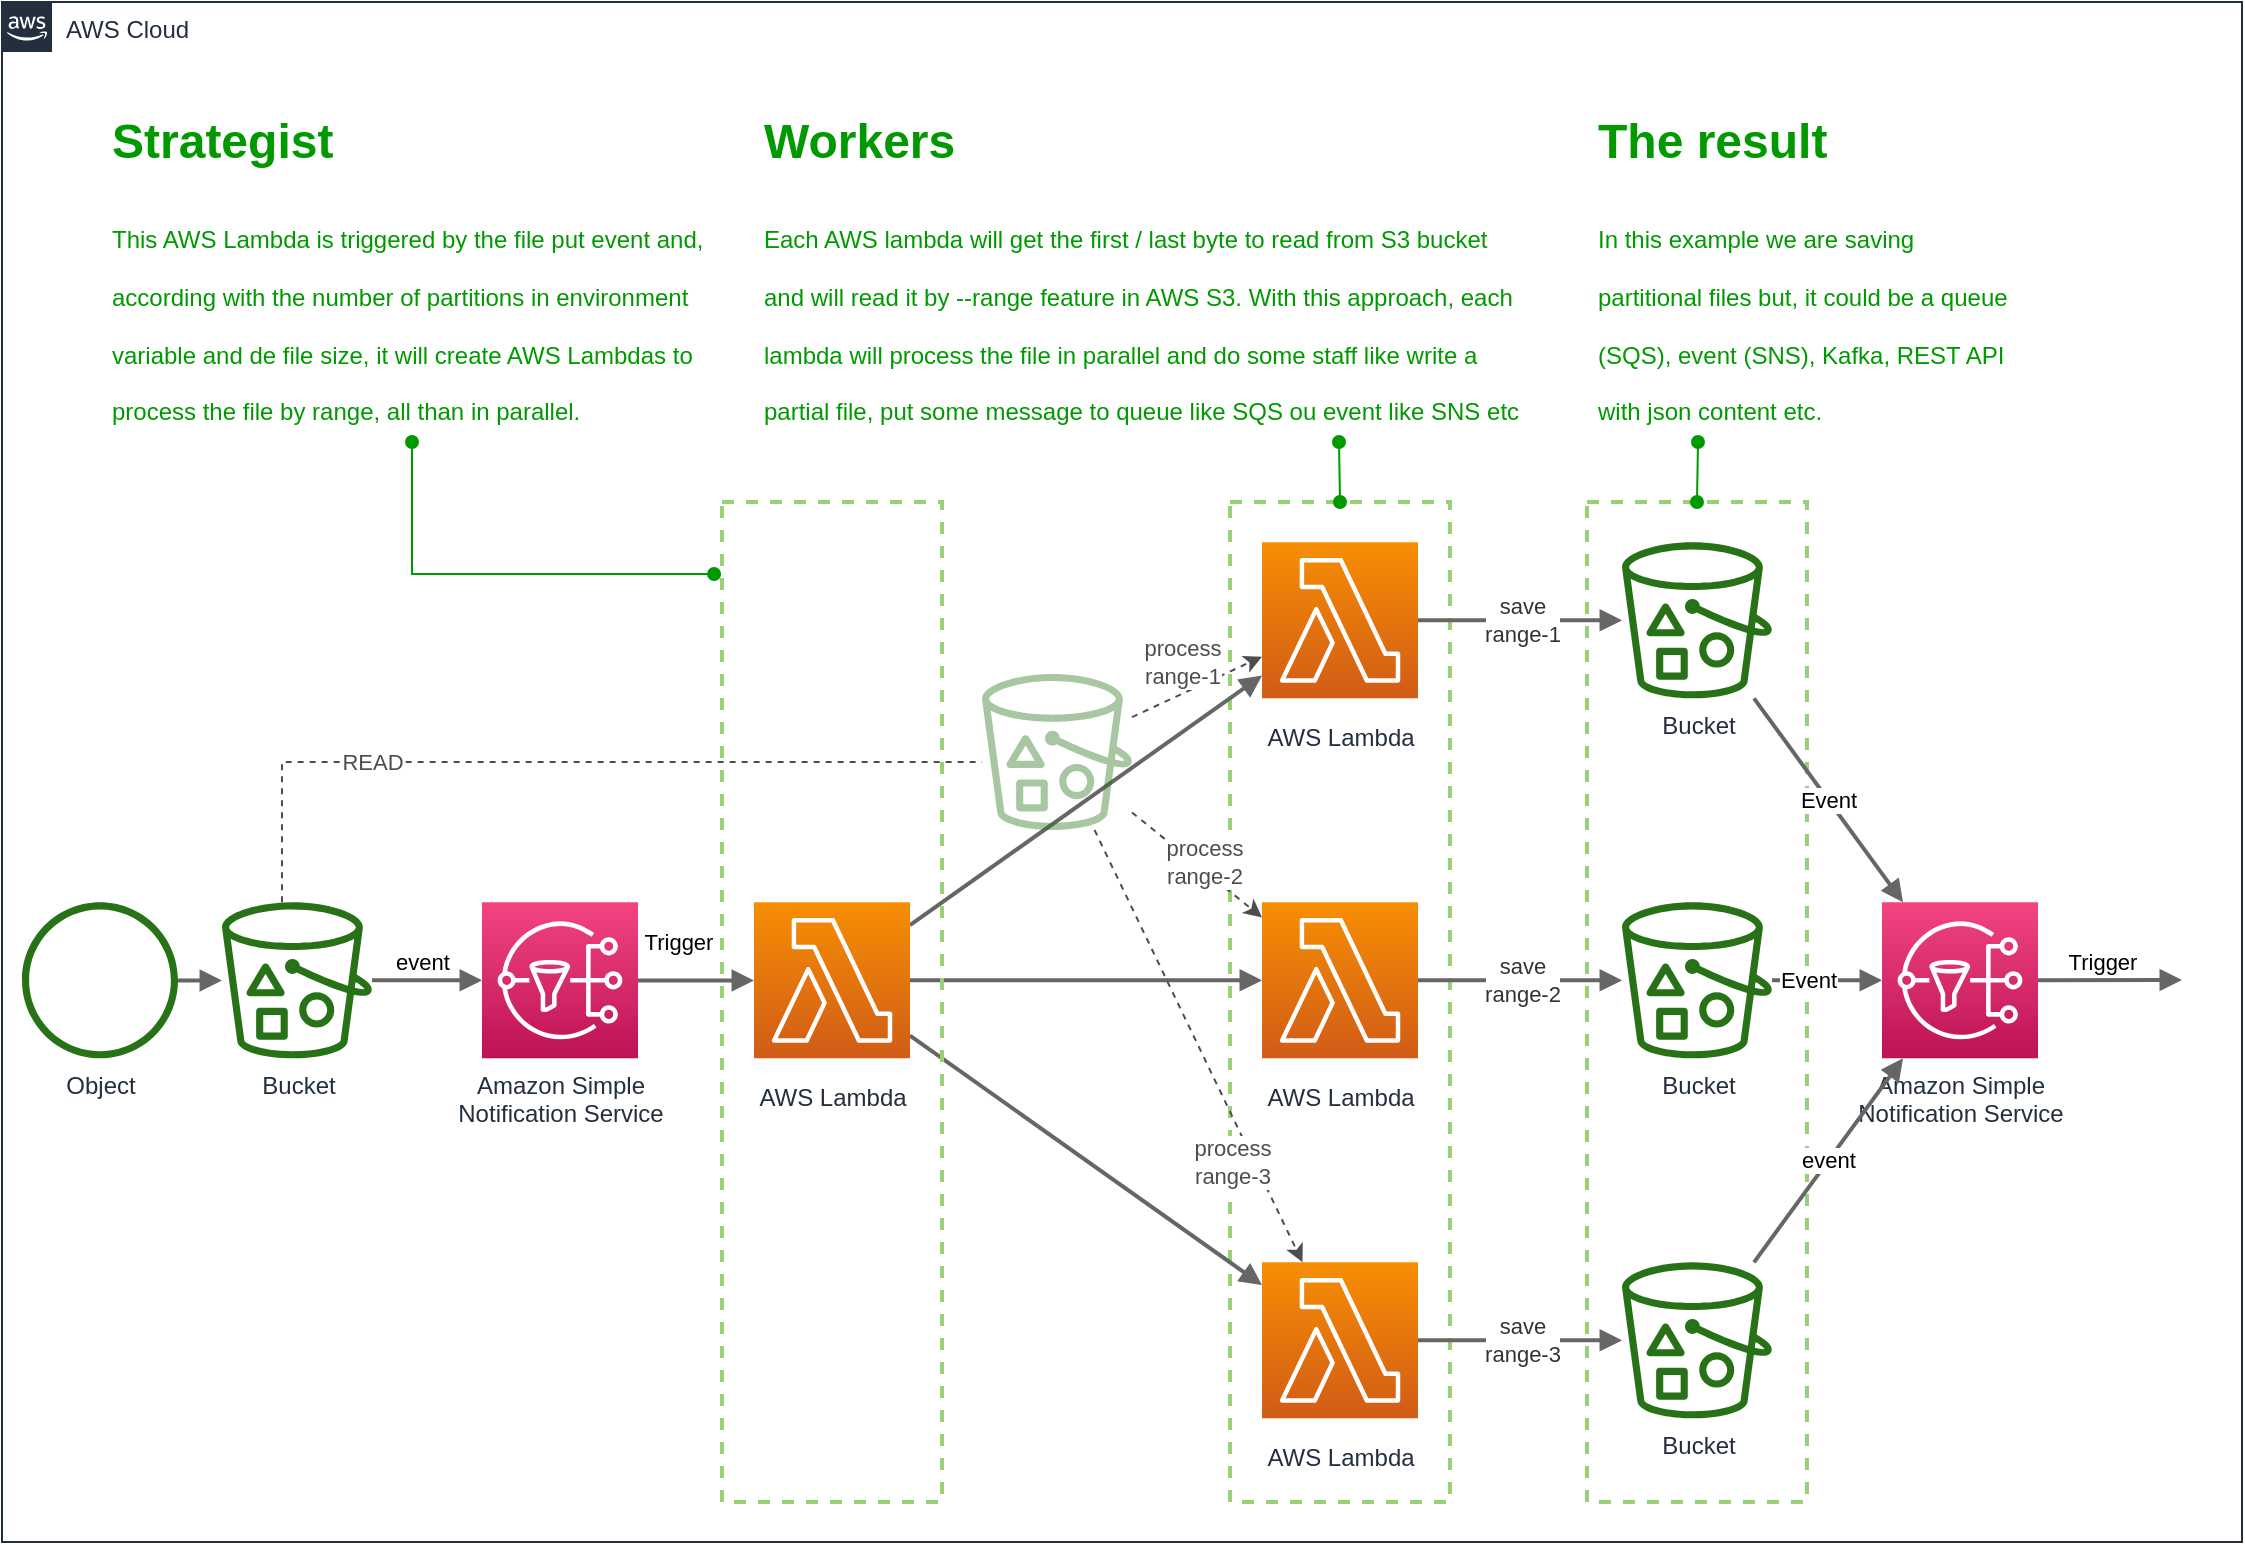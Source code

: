 <mxfile version="15.8.7" type="device"><diagram id="Ht1M8jgEwFfnCIfOTk4-" name="Page-1"><mxGraphModel dx="1102" dy="865" grid="1" gridSize="10" guides="1" tooltips="1" connect="1" arrows="1" fold="1" page="1" pageScale="1" pageWidth="1169" pageHeight="827" math="0" shadow="0"><root><mxCell id="0"/><mxCell id="1" parent="0"/><mxCell id="UEzPUAAOIrF-is8g5C7q-74" value="AWS Cloud" style="points=[[0,0],[0.25,0],[0.5,0],[0.75,0],[1,0],[1,0.25],[1,0.5],[1,0.75],[1,1],[0.75,1],[0.5,1],[0.25,1],[0,1],[0,0.75],[0,0.5],[0,0.25]];outlineConnect=0;gradientColor=none;html=1;whiteSpace=wrap;fontSize=12;fontStyle=0;shape=mxgraph.aws4.group;grIcon=mxgraph.aws4.group_aws_cloud_alt;strokeColor=#232F3E;fillColor=none;verticalAlign=top;align=left;spacingLeft=30;fontColor=#232F3E;dashed=0;labelBackgroundColor=#ffffff;" parent="1" vertex="1"><mxGeometry x="20" y="30" width="1120" height="770" as="geometry"/></mxCell><mxCell id="en8uSb_sEyr0mcfQmoa1-2" value="" style="rounded=0;whiteSpace=wrap;html=1;fillColor=none;dashed=1;strokeColor=#97D077;strokeWidth=2;" parent="1" vertex="1"><mxGeometry x="634" y="280" width="110" height="500" as="geometry"/></mxCell><mxCell id="NYjsUrgQKSD0MF6vpM-d-19" style="edgeStyle=orthogonalEdgeStyle;rounded=0;orthogonalLoop=1;jettySize=auto;html=1;startArrow=none;startFill=0;endArrow=block;endFill=1;strokeWidth=2;strokeColor=#666666;" parent="1" source="UEzPUAAOIrF-is8g5C7q-76" target="UEzPUAAOIrF-is8g5C7q-77" edge="1"><mxGeometry relative="1" as="geometry"/></mxCell><mxCell id="UEzPUAAOIrF-is8g5C7q-76" value="Object" style="outlineConnect=0;fontColor=#232F3E;gradientColor=none;fillColor=#277116;strokeColor=none;dashed=0;verticalLabelPosition=bottom;verticalAlign=top;align=center;html=1;fontSize=12;fontStyle=0;aspect=fixed;pointerEvents=1;shape=mxgraph.aws4.object;labelBackgroundColor=#ffffff;" parent="1" vertex="1"><mxGeometry x="30" y="480.17" width="78" height="78" as="geometry"/></mxCell><mxCell id="NYjsUrgQKSD0MF6vpM-d-1" value="event" style="edgeStyle=orthogonalEdgeStyle;rounded=0;orthogonalLoop=1;jettySize=auto;html=1;strokeWidth=2;strokeColor=#666666;endArrow=block;endFill=1;" parent="1" edge="1"><mxGeometry x="-0.091" y="9" relative="1" as="geometry"><mxPoint x="204.992" y="519.17" as="sourcePoint"/><mxPoint x="260" y="519.17" as="targetPoint"/><mxPoint as="offset"/></mxGeometry></mxCell><mxCell id="NYjsUrgQKSD0MF6vpM-d-29" style="edgeStyle=orthogonalEdgeStyle;rounded=0;orthogonalLoop=1;jettySize=auto;html=1;fontColor=#A680B8;startArrow=none;startFill=0;endArrow=none;endFill=0;strokeColor=#4D4D4D;dashed=1;" parent="1" source="UEzPUAAOIrF-is8g5C7q-77" target="NYjsUrgQKSD0MF6vpM-d-24" edge="1"><mxGeometry relative="1" as="geometry"><Array as="points"><mxPoint x="160" y="410"/></Array></mxGeometry></mxCell><mxCell id="HAsbibajExmN_mZjJX_h-1" value="READ" style="edgeLabel;html=1;align=center;verticalAlign=middle;resizable=0;points=[];fontColor=#4D4D4D;" parent="NYjsUrgQKSD0MF6vpM-d-29" vertex="1" connectable="0"><mxGeometry x="0.024" y="-3" relative="1" as="geometry"><mxPoint x="-100" y="-3" as="offset"/></mxGeometry></mxCell><mxCell id="UEzPUAAOIrF-is8g5C7q-77" value="Bucket" style="outlineConnect=0;fontColor=#232F3E;gradientColor=none;fillColor=#277116;strokeColor=none;dashed=0;verticalLabelPosition=bottom;verticalAlign=top;align=center;html=1;fontSize=12;fontStyle=0;aspect=fixed;pointerEvents=1;shape=mxgraph.aws4.bucket_with_objects;labelBackgroundColor=#ffffff;" parent="1" vertex="1"><mxGeometry x="130" y="480.17" width="75" height="78" as="geometry"/></mxCell><mxCell id="NYjsUrgQKSD0MF6vpM-d-2" style="edgeStyle=orthogonalEdgeStyle;rounded=0;orthogonalLoop=1;jettySize=auto;html=1;strokeWidth=2;strokeColor=#666666;endArrow=block;endFill=1;" parent="1" source="UEzPUAAOIrF-is8g5C7q-81" target="UEzPUAAOIrF-is8g5C7q-85" edge="1"><mxGeometry relative="1" as="geometry"><Array as="points"><mxPoint x="369" y="519.17"/></Array></mxGeometry></mxCell><mxCell id="NYjsUrgQKSD0MF6vpM-d-3" value="Trigger" style="edgeLabel;html=1;align=center;verticalAlign=middle;resizable=0;points=[];" parent="NYjsUrgQKSD0MF6vpM-d-2" vertex="1" connectable="0"><mxGeometry x="0.074" y="1" relative="1" as="geometry"><mxPoint x="-11" y="-18" as="offset"/></mxGeometry></mxCell><mxCell id="UEzPUAAOIrF-is8g5C7q-81" value="Amazon Simple&lt;br&gt;Notification Service&lt;br&gt;" style="outlineConnect=0;fontColor=#232F3E;gradientColor=#F34482;gradientDirection=north;fillColor=#BC1356;strokeColor=#ffffff;dashed=0;verticalLabelPosition=bottom;verticalAlign=top;align=center;html=1;fontSize=12;fontStyle=0;aspect=fixed;shape=mxgraph.aws4.resourceIcon;resIcon=mxgraph.aws4.sns;labelBackgroundColor=#ffffff;" parent="1" vertex="1"><mxGeometry x="260" y="480.17" width="78" height="78" as="geometry"/></mxCell><mxCell id="NYjsUrgQKSD0MF6vpM-d-11" style="edgeStyle=none;rounded=0;orthogonalLoop=1;jettySize=auto;html=1;startArrow=none;startFill=0;endArrow=block;endFill=1;strokeWidth=2;strokeColor=#666666;" parent="1" source="UEzPUAAOIrF-is8g5C7q-85" target="NYjsUrgQKSD0MF6vpM-d-4" edge="1"><mxGeometry relative="1" as="geometry"/></mxCell><mxCell id="NYjsUrgQKSD0MF6vpM-d-12" style="edgeStyle=none;rounded=0;orthogonalLoop=1;jettySize=auto;html=1;startArrow=none;startFill=0;endArrow=block;endFill=1;strokeWidth=2;strokeColor=#666666;" parent="1" source="UEzPUAAOIrF-is8g5C7q-85" target="NYjsUrgQKSD0MF6vpM-d-5" edge="1"><mxGeometry relative="1" as="geometry"/></mxCell><mxCell id="NYjsUrgQKSD0MF6vpM-d-13" style="edgeStyle=none;rounded=0;orthogonalLoop=1;jettySize=auto;html=1;startArrow=none;startFill=0;endArrow=block;endFill=1;strokeWidth=2;strokeColor=#666666;" parent="1" source="UEzPUAAOIrF-is8g5C7q-85" target="NYjsUrgQKSD0MF6vpM-d-6" edge="1"><mxGeometry relative="1" as="geometry"/></mxCell><mxCell id="UEzPUAAOIrF-is8g5C7q-85" value="AWS Lambda" style="outlineConnect=0;fontColor=#232F3E;gradientColor=#F78E04;gradientDirection=north;fillColor=#D05C17;strokeColor=#ffffff;dashed=0;verticalLabelPosition=bottom;verticalAlign=top;align=center;html=1;fontSize=12;fontStyle=0;aspect=fixed;shape=mxgraph.aws4.resourceIcon;resIcon=mxgraph.aws4.lambda;labelBackgroundColor=#ffffff;spacingTop=6;" parent="1" vertex="1"><mxGeometry x="396" y="480.17" width="78" height="78" as="geometry"/></mxCell><mxCell id="NYjsUrgQKSD0MF6vpM-d-38" style="edgeStyle=none;rounded=0;orthogonalLoop=1;jettySize=auto;html=1;fontColor=#886996;startArrow=none;startFill=0;endArrow=block;endFill=1;strokeColor=#666666;strokeWidth=2;" parent="1" source="NYjsUrgQKSD0MF6vpM-d-4" target="NYjsUrgQKSD0MF6vpM-d-37" edge="1"><mxGeometry relative="1" as="geometry"/></mxCell><mxCell id="NYjsUrgQKSD0MF6vpM-d-43" value="save&lt;br&gt;range-1" style="edgeLabel;html=1;align=center;verticalAlign=middle;resizable=0;points=[];fontColor=#333333;" parent="NYjsUrgQKSD0MF6vpM-d-38" vertex="1" connectable="0"><mxGeometry x="0.214" y="-2" relative="1" as="geometry"><mxPoint x="-10" y="-2" as="offset"/></mxGeometry></mxCell><mxCell id="NYjsUrgQKSD0MF6vpM-d-4" value="AWS Lambda" style="outlineConnect=0;fontColor=#232F3E;gradientColor=#F78E04;gradientDirection=north;fillColor=#D05C17;strokeColor=#ffffff;dashed=0;verticalLabelPosition=bottom;verticalAlign=top;align=center;html=1;fontSize=12;fontStyle=0;aspect=fixed;shape=mxgraph.aws4.resourceIcon;resIcon=mxgraph.aws4.lambda;labelBackgroundColor=#ffffff;spacingTop=6;" parent="1" vertex="1"><mxGeometry x="650" y="300.17" width="78" height="78" as="geometry"/></mxCell><mxCell id="NYjsUrgQKSD0MF6vpM-d-5" value="AWS Lambda" style="outlineConnect=0;fontColor=#232F3E;gradientColor=#F78E04;gradientDirection=north;fillColor=#D05C17;strokeColor=#ffffff;dashed=0;verticalLabelPosition=bottom;verticalAlign=top;align=center;html=1;fontSize=12;fontStyle=0;aspect=fixed;shape=mxgraph.aws4.resourceIcon;resIcon=mxgraph.aws4.lambda;labelBackgroundColor=#ffffff;spacingTop=6;" parent="1" vertex="1"><mxGeometry x="650" y="480.17" width="78" height="78" as="geometry"/></mxCell><mxCell id="NYjsUrgQKSD0MF6vpM-d-42" style="edgeStyle=none;rounded=0;orthogonalLoop=1;jettySize=auto;html=1;fontColor=#886996;startArrow=none;startFill=0;endArrow=block;endFill=1;strokeColor=#666666;strokeWidth=2;" parent="1" source="NYjsUrgQKSD0MF6vpM-d-6" target="NYjsUrgQKSD0MF6vpM-d-41" edge="1"><mxGeometry relative="1" as="geometry"/></mxCell><mxCell id="NYjsUrgQKSD0MF6vpM-d-45" value="save&lt;br&gt;range-3" style="edgeLabel;html=1;align=center;verticalAlign=middle;resizable=0;points=[];fontColor=#333333;" parent="NYjsUrgQKSD0MF6vpM-d-42" vertex="1" connectable="0"><mxGeometry x="-0.193" y="-1" relative="1" as="geometry"><mxPoint x="11" y="-1" as="offset"/></mxGeometry></mxCell><mxCell id="NYjsUrgQKSD0MF6vpM-d-6" value="AWS Lambda" style="outlineConnect=0;fontColor=#232F3E;gradientColor=#F78E04;gradientDirection=north;fillColor=#D05C17;strokeColor=#ffffff;dashed=0;verticalLabelPosition=bottom;verticalAlign=top;align=center;html=1;fontSize=12;fontStyle=0;aspect=fixed;shape=mxgraph.aws4.resourceIcon;resIcon=mxgraph.aws4.lambda;labelBackgroundColor=#ffffff;spacingTop=6;" parent="1" vertex="1"><mxGeometry x="650" y="660.17" width="78" height="78" as="geometry"/></mxCell><mxCell id="NYjsUrgQKSD0MF6vpM-d-8" value="&lt;h1&gt;&lt;span class=&quot;VIiyi&quot; lang=&quot;en&quot;&gt;Strategist&lt;/span&gt;&lt;br&gt;&lt;/h1&gt;&lt;h1&gt;&lt;span style=&quot;font-size: 12px ; font-weight: normal&quot;&gt;This AWS Lambda is triggered by the file put event and, according with the number of partitions in environment variable and de file size, it will create AWS Lambdas to process the file by range, all than in parallel.&lt;/span&gt;&lt;br&gt;&lt;/h1&gt;" style="text;html=1;strokeColor=none;fillColor=none;spacing=5;spacingTop=-20;whiteSpace=wrap;overflow=hidden;rounded=0;fontColor=#009900;" parent="1" vertex="1"><mxGeometry x="70" y="80" width="310" height="170" as="geometry"/></mxCell><mxCell id="NYjsUrgQKSD0MF6vpM-d-21" value="&lt;h1&gt;&lt;span&gt;Workers&lt;/span&gt;&lt;/h1&gt;&lt;h1&gt;&lt;span style=&quot;font-size: 12px ; font-weight: normal&quot;&gt;Each AWS lambda will get the first / last byte to read from S3 bucket and will read it by --range feature in AWS S3. With this approach, each lambda will process the file in parallel and do some staff like write a partial file, put some message to queue like SQS ou event like SNS etc&lt;/span&gt;&lt;br&gt;&lt;/h1&gt;" style="text;html=1;strokeColor=none;fillColor=none;spacing=5;spacingTop=-20;whiteSpace=wrap;overflow=hidden;rounded=0;fontColor=#009900;" parent="1" vertex="1"><mxGeometry x="396" y="80" width="390" height="170" as="geometry"/></mxCell><mxCell id="NYjsUrgQKSD0MF6vpM-d-25" style="edgeStyle=none;rounded=0;orthogonalLoop=1;jettySize=auto;html=1;fontColor=rgb(0, 0, 0);startArrow=none;startFill=0;endArrow=classic;endFill=1;strokeColor=#4D4D4D;dashed=1;" parent="1" source="NYjsUrgQKSD0MF6vpM-d-24" target="NYjsUrgQKSD0MF6vpM-d-4" edge="1"><mxGeometry relative="1" as="geometry"/></mxCell><mxCell id="NYjsUrgQKSD0MF6vpM-d-33" value="process&lt;br&gt;range-1" style="edgeLabel;html=1;align=center;verticalAlign=middle;resizable=0;points=[];fontColor=#4D4D4D;" parent="NYjsUrgQKSD0MF6vpM-d-25" vertex="1" connectable="0"><mxGeometry x="-0.276" relative="1" as="geometry"><mxPoint x="1" y="-17" as="offset"/></mxGeometry></mxCell><mxCell id="NYjsUrgQKSD0MF6vpM-d-28" style="edgeStyle=none;rounded=0;orthogonalLoop=1;jettySize=auto;html=1;fontColor=rgb(0, 0, 0);startArrow=none;startFill=0;endArrow=classic;endFill=1;strokeColor=#4D4D4D;dashed=1;" parent="1" source="NYjsUrgQKSD0MF6vpM-d-24" target="NYjsUrgQKSD0MF6vpM-d-5" edge="1"><mxGeometry relative="1" as="geometry"/></mxCell><mxCell id="NYjsUrgQKSD0MF6vpM-d-34" value="process&lt;br&gt;range-2" style="edgeLabel;html=1;align=center;verticalAlign=middle;resizable=0;points=[];fontColor=#4D4D4D;" parent="NYjsUrgQKSD0MF6vpM-d-28" vertex="1" connectable="0"><mxGeometry x="0.295" y="-1" relative="1" as="geometry"><mxPoint x="-6" y="-10" as="offset"/></mxGeometry></mxCell><mxCell id="NYjsUrgQKSD0MF6vpM-d-32" style="rounded=0;orthogonalLoop=1;jettySize=auto;html=1;dashed=1;fontColor=#A680B8;startArrow=none;startFill=0;endArrow=classic;endFill=1;strokeColor=#4D4D4D;" parent="1" source="NYjsUrgQKSD0MF6vpM-d-24" target="NYjsUrgQKSD0MF6vpM-d-6" edge="1"><mxGeometry relative="1" as="geometry"/></mxCell><mxCell id="NYjsUrgQKSD0MF6vpM-d-35" value="process&lt;br&gt;range-3" style="edgeLabel;html=1;align=center;verticalAlign=middle;resizable=0;points=[];fontColor=#4D4D4D;" parent="NYjsUrgQKSD0MF6vpM-d-32" vertex="1" connectable="0"><mxGeometry x="0.247" y="4" relative="1" as="geometry"><mxPoint y="33" as="offset"/></mxGeometry></mxCell><mxCell id="NYjsUrgQKSD0MF6vpM-d-24" value="" style="outlineConnect=0;fontColor=#232F3E;fillColor=#277116;strokeColor=none;dashed=0;verticalLabelPosition=bottom;verticalAlign=top;align=center;html=1;fontSize=12;fontStyle=0;aspect=fixed;pointerEvents=1;shape=mxgraph.aws4.bucket_with_objects;labelBackgroundColor=#ffffff;gradientDirection=north;opacity=40;" parent="1" vertex="1"><mxGeometry x="510" y="366" width="75" height="78" as="geometry"/></mxCell><mxCell id="NYjsUrgQKSD0MF6vpM-d-37" value="Bucket" style="outlineConnect=0;fontColor=#232F3E;gradientColor=none;fillColor=#277116;strokeColor=none;dashed=0;verticalLabelPosition=bottom;verticalAlign=top;align=center;html=1;fontSize=12;fontStyle=0;aspect=fixed;pointerEvents=1;shape=mxgraph.aws4.bucket_with_objects;labelBackgroundColor=#ffffff;" parent="1" vertex="1"><mxGeometry x="830" y="300.17" width="75" height="78" as="geometry"/></mxCell><mxCell id="NYjsUrgQKSD0MF6vpM-d-39" value="Bucket" style="outlineConnect=0;fontColor=#232F3E;gradientColor=none;fillColor=#277116;strokeColor=none;dashed=0;verticalLabelPosition=bottom;verticalAlign=top;align=center;html=1;fontSize=12;fontStyle=0;aspect=fixed;pointerEvents=1;shape=mxgraph.aws4.bucket_with_objects;labelBackgroundColor=#ffffff;" parent="1" vertex="1"><mxGeometry x="830" y="480.17" width="75" height="78" as="geometry"/></mxCell><mxCell id="NYjsUrgQKSD0MF6vpM-d-41" value="Bucket" style="outlineConnect=0;fontColor=#232F3E;gradientColor=none;fillColor=#277116;strokeColor=none;dashed=0;verticalLabelPosition=bottom;verticalAlign=top;align=center;html=1;fontSize=12;fontStyle=0;aspect=fixed;pointerEvents=1;shape=mxgraph.aws4.bucket_with_objects;labelBackgroundColor=#ffffff;" parent="1" vertex="1"><mxGeometry x="830" y="660.17" width="75" height="78" as="geometry"/></mxCell><mxCell id="NYjsUrgQKSD0MF6vpM-d-23" style="rounded=0;orthogonalLoop=1;jettySize=auto;html=1;entryX=0.75;entryY=1;entryDx=0;entryDy=0;fontColor=#009900;startArrow=oval;startFill=1;endArrow=oval;endFill=1;strokeColor=#009900;exitX=0.5;exitY=0;exitDx=0;exitDy=0;" parent="1" source="en8uSb_sEyr0mcfQmoa1-2" target="NYjsUrgQKSD0MF6vpM-d-21" edge="1"><mxGeometry relative="1" as="geometry"><mxPoint x="689.55" y="270.0" as="targetPoint"/></mxGeometry></mxCell><mxCell id="2EF7lBvs1rRYVyfC-XwA-8" value="Amazon Simple&lt;br&gt;Notification Service" style="outlineConnect=0;fontColor=#232F3E;gradientColor=#F34482;gradientDirection=north;fillColor=#BC1356;strokeColor=#ffffff;dashed=0;verticalLabelPosition=bottom;verticalAlign=top;align=center;html=1;fontSize=12;fontStyle=0;aspect=fixed;shape=mxgraph.aws4.resourceIcon;resIcon=mxgraph.aws4.sns;labelBackgroundColor=#ffffff;" parent="1" vertex="1"><mxGeometry x="960" y="480.17" width="78" height="78" as="geometry"/></mxCell><mxCell id="en8uSb_sEyr0mcfQmoa1-1" value="" style="rounded=0;whiteSpace=wrap;html=1;fillColor=none;dashed=1;strokeColor=#97D077;strokeWidth=2;" parent="1" vertex="1"><mxGeometry x="380" y="280" width="110" height="500" as="geometry"/></mxCell><mxCell id="NYjsUrgQKSD0MF6vpM-d-10" style="rounded=0;orthogonalLoop=1;jettySize=auto;html=1;endArrow=oval;endFill=1;startArrow=oval;startFill=1;strokeColor=#009900;fontColor=#009900;entryX=-0.036;entryY=0.072;entryDx=0;entryDy=0;entryPerimeter=0;exitX=0.5;exitY=1;exitDx=0;exitDy=0;" parent="1" source="NYjsUrgQKSD0MF6vpM-d-8" target="en8uSb_sEyr0mcfQmoa1-1" edge="1"><mxGeometry relative="1" as="geometry"><mxPoint x="300" y="260" as="sourcePoint"/><Array as="points"><mxPoint x="225" y="316"/></Array></mxGeometry></mxCell><mxCell id="QThLe9UnoRiTIlwRDBB--1" value="" style="rounded=0;whiteSpace=wrap;html=1;fillColor=none;dashed=1;strokeColor=#97D077;strokeWidth=2;" parent="1" vertex="1"><mxGeometry x="812.5" y="280" width="110" height="500" as="geometry"/></mxCell><mxCell id="QThLe9UnoRiTIlwRDBB--2" value="&lt;h1&gt;&lt;span&gt;The result&lt;/span&gt;&lt;/h1&gt;&lt;h1&gt;&lt;span style=&quot;font-size: 12px ; font-weight: 400&quot;&gt;In this example we are saving partitional files but, it could be a queue (SQS), event (SNS), Kafka, REST API with json content etc.&lt;/span&gt;&lt;/h1&gt;" style="text;html=1;strokeColor=none;fillColor=none;spacing=5;spacingTop=-20;whiteSpace=wrap;overflow=hidden;rounded=0;fontColor=#009900;" parent="1" vertex="1"><mxGeometry x="812.5" y="80" width="217.5" height="170" as="geometry"/></mxCell><mxCell id="QThLe9UnoRiTIlwRDBB--3" style="rounded=0;orthogonalLoop=1;jettySize=auto;html=1;fontColor=#009900;startArrow=oval;startFill=1;endArrow=oval;endFill=1;strokeColor=#009900;exitX=0.5;exitY=0;exitDx=0;exitDy=0;" parent="1" source="QThLe9UnoRiTIlwRDBB--1" edge="1"><mxGeometry relative="1" as="geometry"><mxPoint x="868" y="250" as="targetPoint"/><mxPoint x="642.02" y="326" as="sourcePoint"/></mxGeometry></mxCell><mxCell id="QThLe9UnoRiTIlwRDBB--4" value="Trigger" style="edgeStyle=none;rounded=0;orthogonalLoop=1;jettySize=auto;html=1;strokeColor=#666666;strokeWidth=2;endFill=1;endArrow=block;startFill=0;" parent="1" source="2EF7lBvs1rRYVyfC-XwA-8" edge="1"><mxGeometry x="-0.111" y="9" relative="1" as="geometry"><mxPoint x="914.658" y="388.17" as="sourcePoint"/><mxPoint x="1110" y="519" as="targetPoint"/><mxPoint as="offset"/></mxGeometry></mxCell><mxCell id="NYjsUrgQKSD0MF6vpM-d-40" style="edgeStyle=none;rounded=0;orthogonalLoop=1;jettySize=auto;html=1;fontColor=#886996;startArrow=none;startFill=0;endArrow=block;endFill=1;strokeColor=#666666;strokeWidth=2;" parent="1" source="NYjsUrgQKSD0MF6vpM-d-5" target="NYjsUrgQKSD0MF6vpM-d-39" edge="1"><mxGeometry relative="1" as="geometry"/></mxCell><mxCell id="NYjsUrgQKSD0MF6vpM-d-44" value="save&lt;br&gt;range-2" style="edgeLabel;html=1;align=center;verticalAlign=middle;resizable=0;points=[];fontColor=#333333;" parent="NYjsUrgQKSD0MF6vpM-d-40" vertex="1" connectable="0"><mxGeometry x="-0.275" y="-1" relative="1" as="geometry"><mxPoint x="15" y="-1" as="offset"/></mxGeometry></mxCell><mxCell id="2EF7lBvs1rRYVyfC-XwA-9" value="Event" style="edgeStyle=none;rounded=0;orthogonalLoop=1;jettySize=auto;html=1;strokeColor=#666666;strokeWidth=2;endFill=1;endArrow=block;startFill=0;" parent="1" source="NYjsUrgQKSD0MF6vpM-d-37" target="2EF7lBvs1rRYVyfC-XwA-8" edge="1"><mxGeometry relative="1" as="geometry"/></mxCell><mxCell id="2EF7lBvs1rRYVyfC-XwA-10" style="edgeStyle=none;rounded=0;orthogonalLoop=1;jettySize=auto;html=1;strokeColor=#666666;strokeWidth=2;endFill=1;endArrow=block;startFill=0;" parent="1" source="NYjsUrgQKSD0MF6vpM-d-39" target="2EF7lBvs1rRYVyfC-XwA-8" edge="1"><mxGeometry relative="1" as="geometry"/></mxCell><mxCell id="2EF7lBvs1rRYVyfC-XwA-12" value="Event" style="edgeLabel;html=1;align=center;verticalAlign=middle;resizable=0;points=[];" parent="2EF7lBvs1rRYVyfC-XwA-10" vertex="1" connectable="0"><mxGeometry x="-0.363" y="1" relative="1" as="geometry"><mxPoint y="1" as="offset"/></mxGeometry></mxCell><mxCell id="2EF7lBvs1rRYVyfC-XwA-11" value="event" style="edgeStyle=none;rounded=0;orthogonalLoop=1;jettySize=auto;html=1;strokeColor=#666666;strokeWidth=2;endFill=1;endArrow=block;startFill=0;" parent="1" source="NYjsUrgQKSD0MF6vpM-d-41" target="2EF7lBvs1rRYVyfC-XwA-8" edge="1"><mxGeometry relative="1" as="geometry"/></mxCell></root></mxGraphModel></diagram></mxfile>